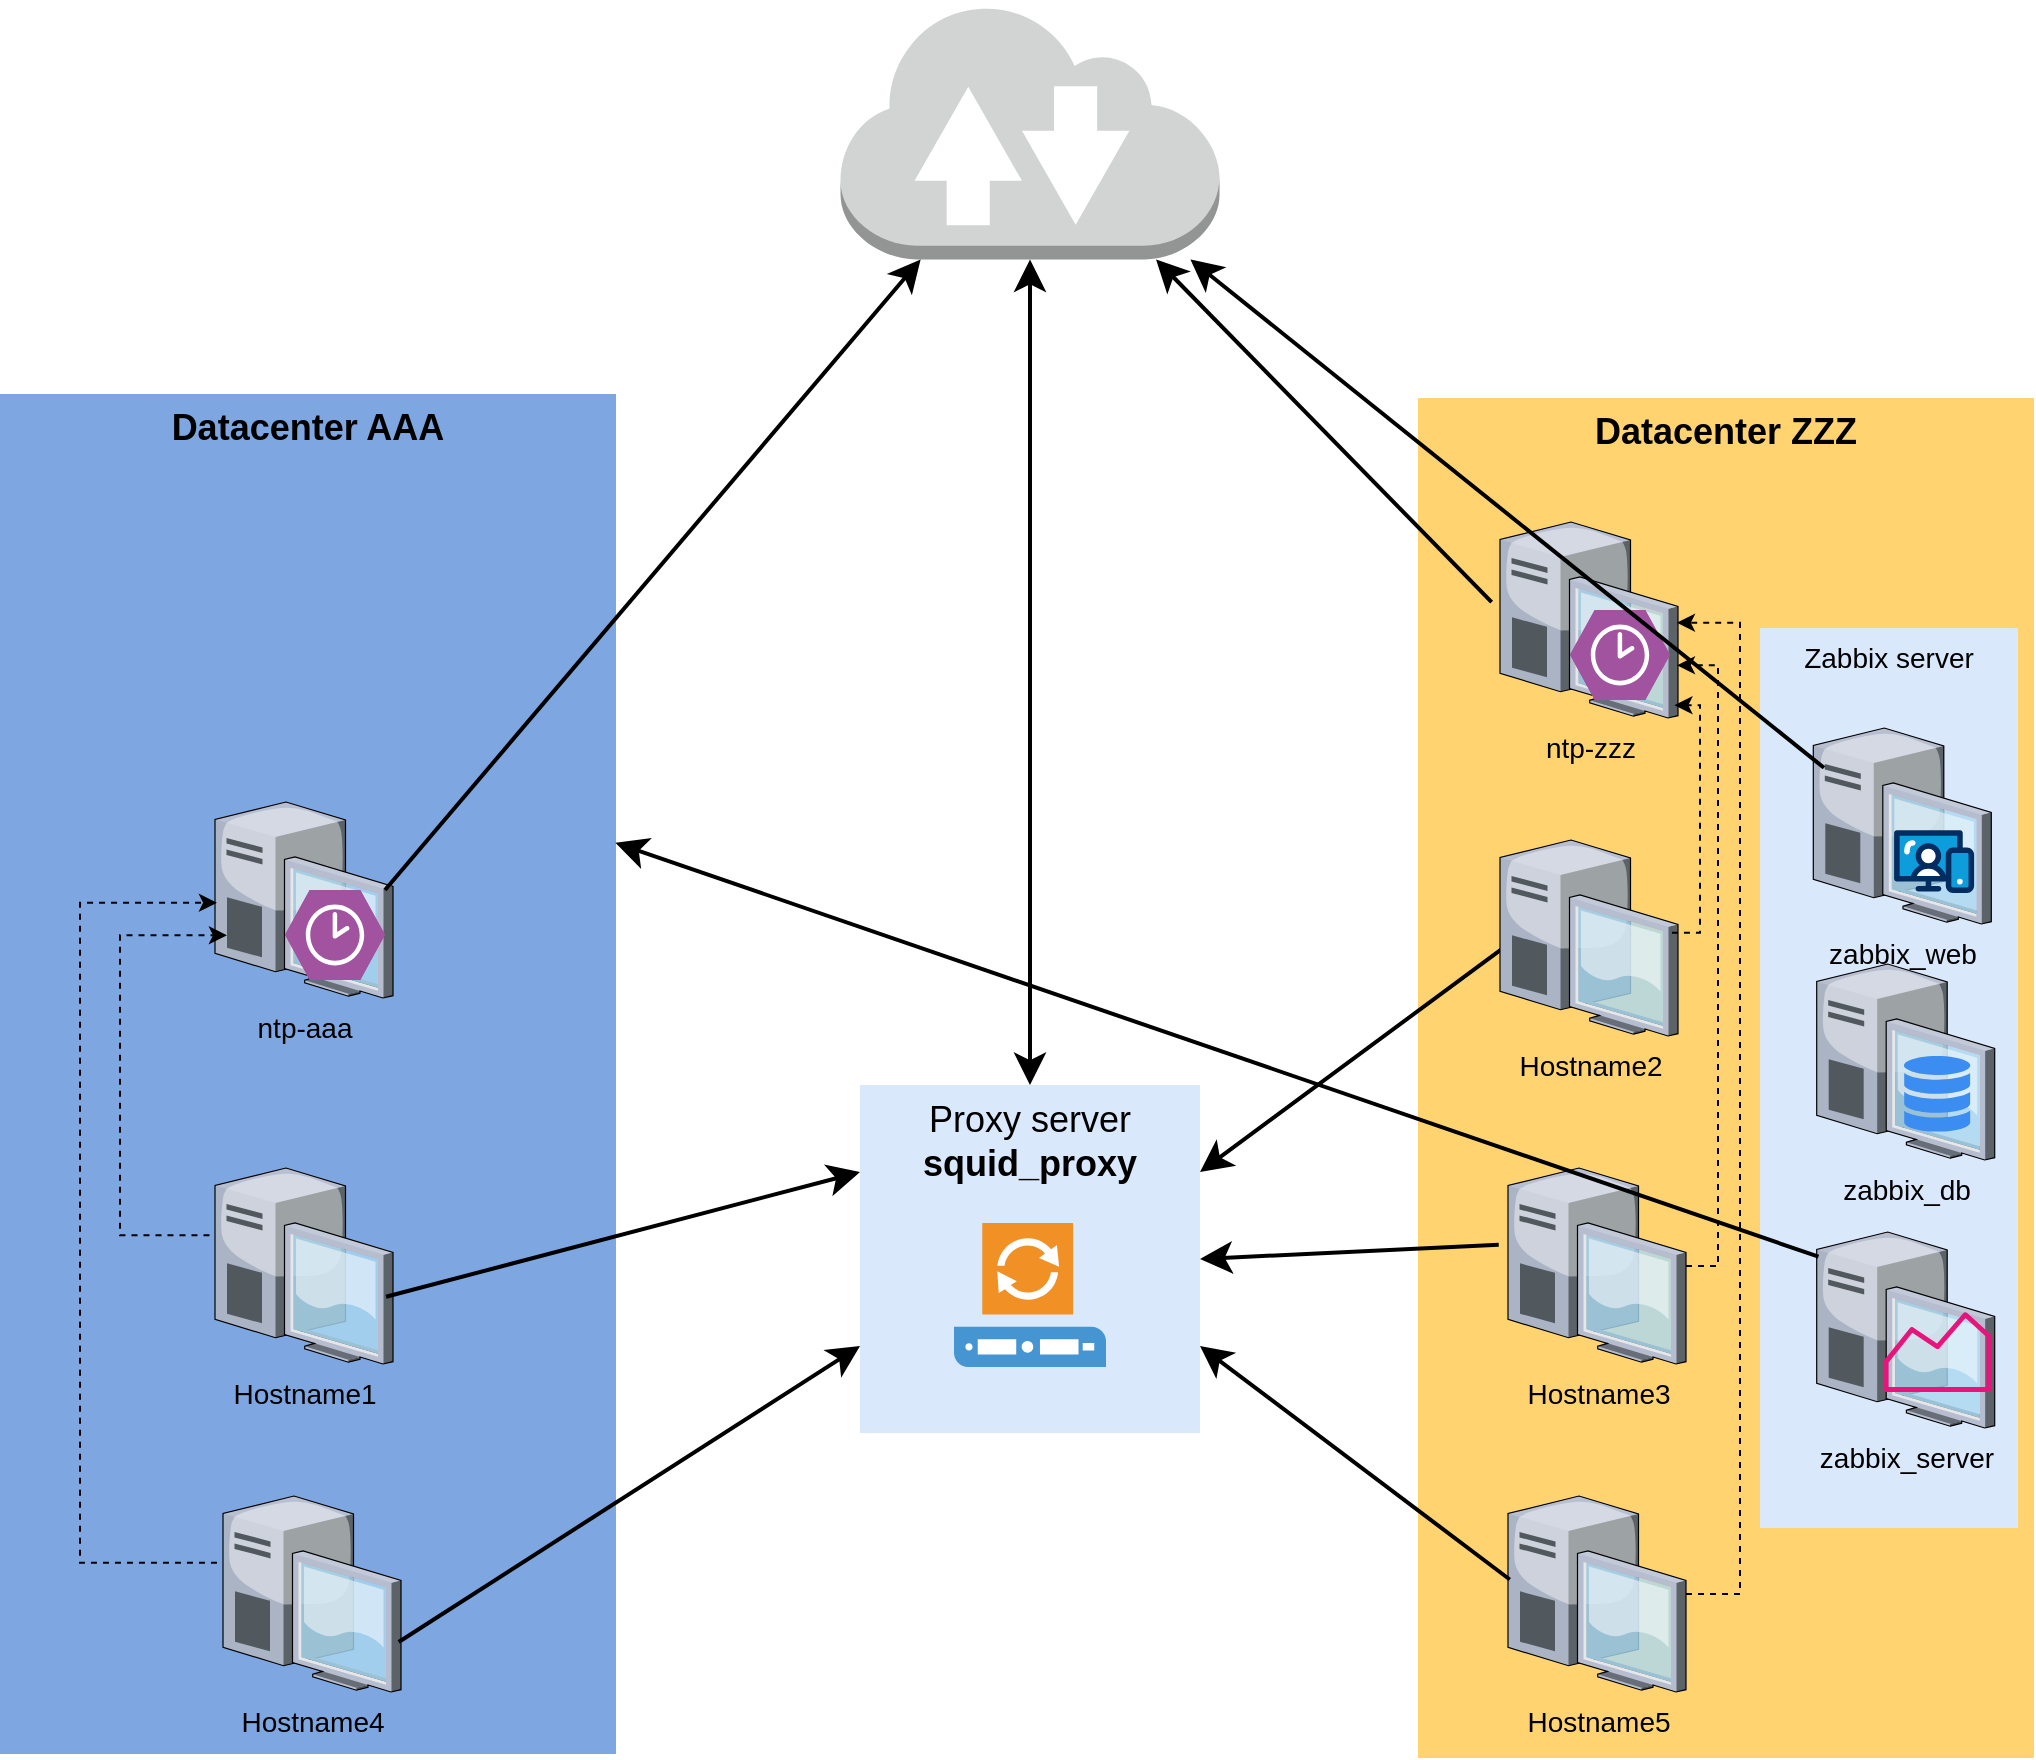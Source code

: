<mxfile version="24.7.8">
  <diagram name="Page-1" id="e3a06f82-3646-2815-327d-82caf3d4e204">
    <mxGraphModel dx="3306.5" dy="1134" grid="1" gridSize="10" guides="1" tooltips="1" connect="1" arrows="1" fold="1" page="1" pageScale="1.5" pageWidth="1169" pageHeight="826" background="none" math="0" shadow="0">
      <root>
        <mxCell id="0" style=";html=1;" />
        <mxCell id="1" style=";html=1;" parent="0" />
        <mxCell id="6a7d8f32e03d9370-58" value="&lt;font style=&quot;font-size: 18px;&quot;&gt;Proxy server &lt;br&gt;&lt;b&gt;squid_proxy&lt;/b&gt;&lt;/font&gt;" style="whiteSpace=wrap;html=1;fillColor=#dae8fc;fontSize=14;strokeColor=none;verticalAlign=top;" parent="1" vertex="1">
          <mxGeometry x="-980" y="711.5" width="170" height="174" as="geometry" />
        </mxCell>
        <mxCell id="6a7d8f32e03d9370-57" value="&lt;font style=&quot;font-size: 18px;&quot;&gt;&lt;b&gt;Datacenter ZZZ&lt;/b&gt;&lt;/font&gt;" style="whiteSpace=wrap;html=1;fillColor=#FFD470;gradientColor=none;fontSize=14;strokeColor=none;verticalAlign=top;" parent="1" vertex="1">
          <mxGeometry x="-701" y="368" width="308" height="680" as="geometry" />
        </mxCell>
        <mxCell id="6a7d8f32e03d9370-35" style="edgeStyle=none;rounded=0;html=1;startSize=10;endSize=10;jettySize=auto;orthogonalLoop=1;fontSize=14;endArrow=none;endFill=0;strokeWidth=2;entryX=0.055;entryY=0.526;entryDx=0;entryDy=0;entryPerimeter=0;exitX=1;exitY=0.25;exitDx=0;exitDy=0;startArrow=classic;startFill=1;" parent="1" source="6a7d8f32e03d9370-58" target="6a7d8f32e03d9370-5" edge="1">
          <mxGeometry relative="1" as="geometry">
            <mxPoint x="-1010" y="570.0" as="sourcePoint" />
            <mxPoint x="-380.5" y="571.085" as="targetPoint" />
          </mxGeometry>
        </mxCell>
        <mxCell id="6a7d8f32e03d9370-3" value="Hostname5" style="verticalLabelPosition=bottom;aspect=fixed;html=1;verticalAlign=top;strokeColor=none;shape=mxgraph.citrix.desktop;fillColor=#66B2FF;gradientColor=#0066CC;fontSize=14;" parent="1" vertex="1">
          <mxGeometry x="-656" y="917" width="89" height="98" as="geometry" />
        </mxCell>
        <mxCell id="6a7d8f32e03d9370-4" value="Hostname3" style="verticalLabelPosition=bottom;aspect=fixed;html=1;verticalAlign=top;strokeColor=none;shape=mxgraph.citrix.desktop;fillColor=#66B2FF;gradientColor=#0066CC;fontSize=14;" parent="1" vertex="1">
          <mxGeometry x="-656" y="753" width="89" height="98" as="geometry" />
        </mxCell>
        <mxCell id="6a7d8f32e03d9370-5" value="Hostname2" style="verticalLabelPosition=bottom;aspect=fixed;html=1;verticalAlign=top;strokeColor=none;shape=mxgraph.citrix.desktop;fillColor=#66B2FF;gradientColor=#0066CC;fontSize=14;" parent="1" vertex="1">
          <mxGeometry x="-660" y="589" width="89" height="98" as="geometry" />
        </mxCell>
        <mxCell id="4nuEoEitwcxWsx1A6rbW-3" value="Zabbix server" style="whiteSpace=wrap;html=1;fillColor=#dae8fc;fontSize=14;strokeColor=none;verticalAlign=top;" vertex="1" parent="1">
          <mxGeometry x="-530" y="483" width="129" height="450" as="geometry" />
        </mxCell>
        <mxCell id="4nuEoEitwcxWsx1A6rbW-4" value="zabbix_db" style="verticalLabelPosition=bottom;aspect=fixed;html=1;verticalAlign=top;strokeColor=none;shape=mxgraph.citrix.desktop;fillColor=#66B2FF;gradientColor=#0066CC;fontSize=14;" vertex="1" parent="1">
          <mxGeometry x="-501.65" y="651" width="89" height="98" as="geometry" />
        </mxCell>
        <mxCell id="4nuEoEitwcxWsx1A6rbW-5" value="zabbix_web" style="verticalLabelPosition=bottom;aspect=fixed;html=1;verticalAlign=top;strokeColor=none;shape=mxgraph.citrix.desktop;fillColor=#66B2FF;gradientColor=#0066CC;fontSize=14;" vertex="1" parent="1">
          <mxGeometry x="-503.35" y="533" width="89" height="98" as="geometry" />
        </mxCell>
        <mxCell id="4nuEoEitwcxWsx1A6rbW-6" value="zabbix_server" style="verticalLabelPosition=bottom;aspect=fixed;html=1;verticalAlign=top;strokeColor=none;shape=mxgraph.citrix.desktop;fillColor=#66B2FF;gradientColor=#0066CC;fontSize=14;" vertex="1" parent="1">
          <mxGeometry x="-501.65" y="785" width="89" height="98" as="geometry" />
        </mxCell>
        <mxCell id="4nuEoEitwcxWsx1A6rbW-2" value="" style="sketch=0;outlineConnect=0;fontColor=#232F3E;gradientColor=none;fillColor=#E7157B;strokeColor=none;dashed=0;verticalLabelPosition=bottom;verticalAlign=top;align=center;html=1;fontSize=12;fontStyle=0;aspect=fixed;pointerEvents=1;shape=mxgraph.aws4.monitoring;" vertex="1" parent="1">
          <mxGeometry x="-468.15" y="825" width="53.8" height="40" as="geometry" />
        </mxCell>
        <mxCell id="4nuEoEitwcxWsx1A6rbW-8" value="" style="sketch=0;html=1;aspect=fixed;strokeColor=none;shadow=0;fillColor=#3B8DF1;verticalAlign=top;labelPosition=center;verticalLabelPosition=bottom;shape=mxgraph.gcp2.cloud_monitoring" vertex="1" parent="1">
          <mxGeometry x="-458.35" y="697" width="34.2" height="38" as="geometry" />
        </mxCell>
        <mxCell id="4nuEoEitwcxWsx1A6rbW-9" value="" style="verticalLabelPosition=bottom;aspect=fixed;html=1;shape=mxgraph.salesforce.web;" vertex="1" parent="1">
          <mxGeometry x="-462.95" y="584" width="40" height="31.6" as="geometry" />
        </mxCell>
        <mxCell id="4nuEoEitwcxWsx1A6rbW-12" value="&lt;font style=&quot;font-size: 18px;&quot;&gt;&lt;b&gt;Datacenter AAA&lt;/b&gt;&lt;/font&gt;" style="whiteSpace=wrap;html=1;fillColor=#7EA6E0;gradientColor=none;fontSize=14;strokeColor=none;verticalAlign=top;" vertex="1" parent="1">
          <mxGeometry x="-1410" y="366" width="308" height="680" as="geometry" />
        </mxCell>
        <mxCell id="4nuEoEitwcxWsx1A6rbW-13" value="ntp-aaa" style="verticalLabelPosition=bottom;aspect=fixed;html=1;verticalAlign=top;strokeColor=none;shape=mxgraph.citrix.desktop;fillColor=#66B2FF;gradientColor=#0066CC;fontSize=14;" vertex="1" parent="1">
          <mxGeometry x="-1302.5" y="570" width="89" height="98" as="geometry" />
        </mxCell>
        <mxCell id="4nuEoEitwcxWsx1A6rbW-37" style="edgeStyle=orthogonalEdgeStyle;rounded=0;orthogonalLoop=1;jettySize=auto;html=1;entryX=0.011;entryY=0.514;entryDx=0;entryDy=0;entryPerimeter=0;exitX=-0.034;exitY=0.341;exitDx=0;exitDy=0;exitPerimeter=0;dashed=1;" edge="1" parent="1" source="4nuEoEitwcxWsx1A6rbW-14" target="4nuEoEitwcxWsx1A6rbW-13">
          <mxGeometry relative="1" as="geometry">
            <mxPoint x="-1470" y="960" as="targetPoint" />
            <Array as="points">
              <mxPoint x="-1370" y="951" />
              <mxPoint x="-1370" y="620" />
            </Array>
          </mxGeometry>
        </mxCell>
        <mxCell id="4nuEoEitwcxWsx1A6rbW-14" value="Hostname4" style="verticalLabelPosition=bottom;aspect=fixed;html=1;verticalAlign=top;strokeColor=none;shape=mxgraph.citrix.desktop;fillColor=#66B2FF;gradientColor=#0066CC;fontSize=14;" vertex="1" parent="1">
          <mxGeometry x="-1298.5" y="917" width="89" height="98" as="geometry" />
        </mxCell>
        <mxCell id="4nuEoEitwcxWsx1A6rbW-15" value="Hostname1" style="verticalLabelPosition=bottom;aspect=fixed;html=1;verticalAlign=top;strokeColor=none;shape=mxgraph.citrix.desktop;fillColor=#66B2FF;gradientColor=#0066CC;fontSize=14;" vertex="1" parent="1">
          <mxGeometry x="-1302.5" y="753" width="89" height="98" as="geometry" />
        </mxCell>
        <mxCell id="4nuEoEitwcxWsx1A6rbW-16" value="" style="verticalLabelPosition=bottom;sketch=0;html=1;fillColor=#A153A0;strokeColor=#ffffff;verticalAlign=top;align=center;points=[[0,0.5,0],[0.125,0.25,0],[0.25,0,0],[0.5,0,0],[0.75,0,0],[0.875,0.25,0],[1,0.5,0],[0.875,0.75,0],[0.75,1,0],[0.5,1,0],[0.125,0.75,0]];pointerEvents=1;shape=mxgraph.cisco_safe.compositeIcon;bgIcon=mxgraph.cisco_safe.design.blank_device;resIcon=mxgraph.cisco_safe.design.ntp;" vertex="1" parent="1">
          <mxGeometry x="-1267.5" y="614" width="50" height="45" as="geometry" />
        </mxCell>
        <mxCell id="4nuEoEitwcxWsx1A6rbW-24" value="ntp-zzz" style="verticalLabelPosition=bottom;aspect=fixed;html=1;verticalAlign=top;strokeColor=none;shape=mxgraph.citrix.desktop;fillColor=#66B2FF;gradientColor=#0066CC;fontSize=14;" vertex="1" parent="1">
          <mxGeometry x="-660" y="430" width="89" height="98" as="geometry" />
        </mxCell>
        <mxCell id="4nuEoEitwcxWsx1A6rbW-25" value="" style="verticalLabelPosition=bottom;sketch=0;html=1;fillColor=#A153A0;strokeColor=#ffffff;verticalAlign=top;align=center;points=[[0,0.5,0],[0.125,0.25,0],[0.25,0,0],[0.5,0,0],[0.75,0,0],[0.875,0.25,0],[1,0.5,0],[0.875,0.75,0],[0.75,1,0],[0.5,1,0],[0.125,0.75,0]];pointerEvents=1;shape=mxgraph.cisco_safe.compositeIcon;bgIcon=mxgraph.cisco_safe.design.blank_device;resIcon=mxgraph.cisco_safe.design.ntp;" vertex="1" parent="1">
          <mxGeometry x="-625" y="474" width="50" height="45" as="geometry" />
        </mxCell>
        <mxCell id="4nuEoEitwcxWsx1A6rbW-26" value="" style="shadow=0;dashed=0;html=1;strokeColor=none;fillColor=#4495D1;labelPosition=center;verticalLabelPosition=bottom;verticalAlign=top;align=center;outlineConnect=0;shape=mxgraph.veeam.proxy_server;" vertex="1" parent="1">
          <mxGeometry x="-933" y="780.5" width="76" height="72" as="geometry" />
        </mxCell>
        <mxCell id="4nuEoEitwcxWsx1A6rbW-27" value="" style="outlineConnect=0;dashed=0;verticalLabelPosition=bottom;verticalAlign=top;align=center;html=1;shape=mxgraph.aws3.internet_2;fillColor=#D2D3D3;gradientColor=none;" vertex="1" parent="1">
          <mxGeometry x="-989.75" y="170" width="189.5" height="128.72" as="geometry" />
        </mxCell>
        <mxCell id="4nuEoEitwcxWsx1A6rbW-28" style="edgeStyle=none;rounded=0;html=1;startSize=10;endSize=10;jettySize=auto;orthogonalLoop=1;fontSize=14;endArrow=classic;endFill=1;strokeWidth=2;entryX=0.5;entryY=1;entryDx=0;entryDy=0;entryPerimeter=0;exitX=0.5;exitY=0;exitDx=0;exitDy=0;startArrow=classic;startFill=1;" edge="1" parent="1" source="6a7d8f32e03d9370-58" target="4nuEoEitwcxWsx1A6rbW-27">
          <mxGeometry relative="1" as="geometry">
            <mxPoint x="-930.5" y="522" as="sourcePoint" />
            <mxPoint x="-283.5" y="517.734" as="targetPoint" />
          </mxGeometry>
        </mxCell>
        <mxCell id="6a7d8f32e03d9370-33" style="edgeStyle=none;rounded=0;html=1;startSize=10;endSize=10;jettySize=auto;orthogonalLoop=1;fontSize=14;endArrow=classic;endFill=1;strokeWidth=2;entryX=0;entryY=0.25;entryDx=0;entryDy=0;startArrow=none;startFill=0;exitX=0.961;exitY=0.657;exitDx=0;exitDy=0;exitPerimeter=0;" parent="1" source="4nuEoEitwcxWsx1A6rbW-15" target="6a7d8f32e03d9370-58" edge="1">
          <mxGeometry relative="1" as="geometry">
            <mxPoint x="-1138.0" y="486.984" as="sourcePoint" />
            <mxPoint x="-495" y="482.996" as="targetPoint" />
          </mxGeometry>
        </mxCell>
        <mxCell id="4nuEoEitwcxWsx1A6rbW-29" style="edgeStyle=none;rounded=0;html=1;startSize=10;endSize=10;jettySize=auto;orthogonalLoop=1;fontSize=14;endArrow=classic;endFill=1;strokeWidth=2;entryX=0;entryY=0.75;entryDx=0;entryDy=0;exitX=0.987;exitY=0.745;exitDx=0;exitDy=0;exitPerimeter=0;" edge="1" parent="1" source="4nuEoEitwcxWsx1A6rbW-14" target="6a7d8f32e03d9370-58">
          <mxGeometry relative="1" as="geometry">
            <mxPoint x="-1138.0" y="555.484" as="sourcePoint" />
            <mxPoint x="-980" y="780.5" as="targetPoint" />
          </mxGeometry>
        </mxCell>
        <mxCell id="4nuEoEitwcxWsx1A6rbW-30" style="edgeStyle=none;rounded=0;html=1;startSize=10;endSize=10;jettySize=auto;orthogonalLoop=1;fontSize=14;endArrow=none;endFill=0;strokeWidth=2;entryX=-0.052;entryY=0.392;entryDx=0;entryDy=0;entryPerimeter=0;exitX=1;exitY=0.5;exitDx=0;exitDy=0;startArrow=classic;startFill=1;" edge="1" parent="1" source="6a7d8f32e03d9370-58" target="6a7d8f32e03d9370-4">
          <mxGeometry relative="1" as="geometry">
            <mxPoint x="-820" y="850" as="sourcePoint" />
            <mxPoint x="-665" y="614" as="targetPoint" />
          </mxGeometry>
        </mxCell>
        <mxCell id="4nuEoEitwcxWsx1A6rbW-31" style="edgeStyle=none;rounded=0;html=1;startSize=10;endSize=10;jettySize=auto;orthogonalLoop=1;fontSize=14;endArrow=none;endFill=0;strokeWidth=2;entryX=0.01;entryY=0.426;entryDx=0;entryDy=0;entryPerimeter=0;exitX=1;exitY=0.75;exitDx=0;exitDy=0;startArrow=classic;startFill=1;" edge="1" parent="1" source="6a7d8f32e03d9370-58" target="6a7d8f32e03d9370-3">
          <mxGeometry relative="1" as="geometry">
            <mxPoint x="-790" y="732" as="sourcePoint" />
            <mxPoint x="-635" y="496" as="targetPoint" />
          </mxGeometry>
        </mxCell>
        <mxCell id="4nuEoEitwcxWsx1A6rbW-32" style="edgeStyle=none;rounded=0;html=1;startSize=10;endSize=10;jettySize=auto;orthogonalLoop=1;fontSize=14;endArrow=classic;endFill=1;strokeWidth=2;startArrow=none;startFill=0;exitX=0.961;exitY=0.657;exitDx=0;exitDy=0;exitPerimeter=0;" edge="1" parent="1" target="4nuEoEitwcxWsx1A6rbW-27">
          <mxGeometry relative="1" as="geometry">
            <mxPoint x="-1217.5" y="614" as="sourcePoint" />
            <mxPoint x="-980.5" y="552" as="targetPoint" />
          </mxGeometry>
        </mxCell>
        <mxCell id="4nuEoEitwcxWsx1A6rbW-33" style="edgeStyle=none;rounded=0;html=1;startSize=10;endSize=10;jettySize=auto;orthogonalLoop=1;fontSize=14;endArrow=classic;endFill=1;strokeWidth=2;startArrow=none;startFill=0;exitX=-0.047;exitY=0.409;exitDx=0;exitDy=0;exitPerimeter=0;" edge="1" parent="1" source="4nuEoEitwcxWsx1A6rbW-24" target="4nuEoEitwcxWsx1A6rbW-27">
          <mxGeometry relative="1" as="geometry">
            <mxPoint x="-1207.5" y="624" as="sourcePoint" />
            <mxPoint x="-940" y="309" as="targetPoint" />
          </mxGeometry>
        </mxCell>
        <mxCell id="4nuEoEitwcxWsx1A6rbW-34" style="edgeStyle=none;rounded=0;html=1;startSize=10;endSize=10;jettySize=auto;orthogonalLoop=1;fontSize=14;endArrow=classic;endFill=1;strokeWidth=2;startArrow=none;startFill=0;exitX=0.06;exitY=0.203;exitDx=0;exitDy=0;exitPerimeter=0;" edge="1" parent="1" source="4nuEoEitwcxWsx1A6rbW-5" target="4nuEoEitwcxWsx1A6rbW-27">
          <mxGeometry relative="1" as="geometry">
            <mxPoint x="-682" y="539" as="sourcePoint" />
            <mxPoint x="-850" y="368" as="targetPoint" />
          </mxGeometry>
        </mxCell>
        <mxCell id="4nuEoEitwcxWsx1A6rbW-35" style="edgeStyle=none;rounded=0;html=1;startSize=10;endSize=10;jettySize=auto;orthogonalLoop=1;fontSize=14;endArrow=classic;endFill=1;strokeWidth=2;startArrow=none;startFill=0;entryX=0.999;entryY=0.33;entryDx=0;entryDy=0;entryPerimeter=0;exitX=0.01;exitY=0.126;exitDx=0;exitDy=0;exitPerimeter=0;" edge="1" parent="1" source="4nuEoEitwcxWsx1A6rbW-6" target="4nuEoEitwcxWsx1A6rbW-12">
          <mxGeometry relative="1" as="geometry">
            <mxPoint x="-790" y="610" as="sourcePoint" />
            <mxPoint x="-684" y="551" as="targetPoint" />
          </mxGeometry>
        </mxCell>
        <mxCell id="4nuEoEitwcxWsx1A6rbW-38" style="edgeStyle=orthogonalEdgeStyle;rounded=0;orthogonalLoop=1;jettySize=auto;html=1;entryX=0.067;entryY=0.68;entryDx=0;entryDy=0;entryPerimeter=0;exitX=-0.031;exitY=0.343;exitDx=0;exitDy=0;exitPerimeter=0;dashed=1;" edge="1" parent="1" source="4nuEoEitwcxWsx1A6rbW-15" target="4nuEoEitwcxWsx1A6rbW-13">
          <mxGeometry relative="1" as="geometry">
            <Array as="points">
              <mxPoint x="-1350" y="787" />
              <mxPoint x="-1350" y="637" />
            </Array>
          </mxGeometry>
        </mxCell>
        <mxCell id="4nuEoEitwcxWsx1A6rbW-39" style="edgeStyle=orthogonalEdgeStyle;rounded=0;orthogonalLoop=1;jettySize=auto;html=1;entryX=0.98;entryY=0.935;entryDx=0;entryDy=0;entryPerimeter=0;exitX=0.966;exitY=0.473;exitDx=0;exitDy=0;exitPerimeter=0;dashed=1;" edge="1" parent="1" source="6a7d8f32e03d9370-5" target="4nuEoEitwcxWsx1A6rbW-24">
          <mxGeometry relative="1" as="geometry">
            <Array as="points">
              <mxPoint x="-560" y="635" />
              <mxPoint x="-560" y="522" />
            </Array>
          </mxGeometry>
        </mxCell>
        <mxCell id="4nuEoEitwcxWsx1A6rbW-40" style="edgeStyle=orthogonalEdgeStyle;rounded=0;orthogonalLoop=1;jettySize=auto;html=1;entryX=0.994;entryY=0.731;entryDx=0;entryDy=0;entryPerimeter=0;dashed=1;" edge="1" parent="1" source="6a7d8f32e03d9370-4" target="4nuEoEitwcxWsx1A6rbW-24">
          <mxGeometry relative="1" as="geometry">
            <Array as="points">
              <mxPoint x="-551" y="802" />
              <mxPoint x="-551" y="502" />
            </Array>
          </mxGeometry>
        </mxCell>
        <mxCell id="4nuEoEitwcxWsx1A6rbW-41" style="edgeStyle=orthogonalEdgeStyle;rounded=0;orthogonalLoop=1;jettySize=auto;html=1;entryX=0.994;entryY=0.514;entryDx=0;entryDy=0;entryPerimeter=0;dashed=1;" edge="1" parent="1" source="6a7d8f32e03d9370-3" target="4nuEoEitwcxWsx1A6rbW-24">
          <mxGeometry relative="1" as="geometry">
            <Array as="points">
              <mxPoint x="-540" y="966" />
              <mxPoint x="-540" y="480" />
            </Array>
          </mxGeometry>
        </mxCell>
      </root>
    </mxGraphModel>
  </diagram>
</mxfile>
